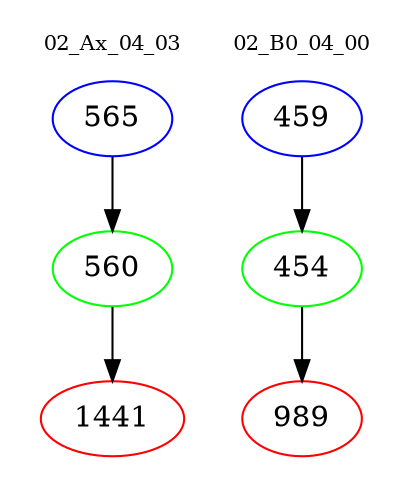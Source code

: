 digraph{
subgraph cluster_0 {
color = white
label = "02_Ax_04_03";
fontsize=10;
T0_565 [label="565", color="blue"]
T0_565 -> T0_560 [color="black"]
T0_560 [label="560", color="green"]
T0_560 -> T0_1441 [color="black"]
T0_1441 [label="1441", color="red"]
}
subgraph cluster_1 {
color = white
label = "02_B0_04_00";
fontsize=10;
T1_459 [label="459", color="blue"]
T1_459 -> T1_454 [color="black"]
T1_454 [label="454", color="green"]
T1_454 -> T1_989 [color="black"]
T1_989 [label="989", color="red"]
}
}
